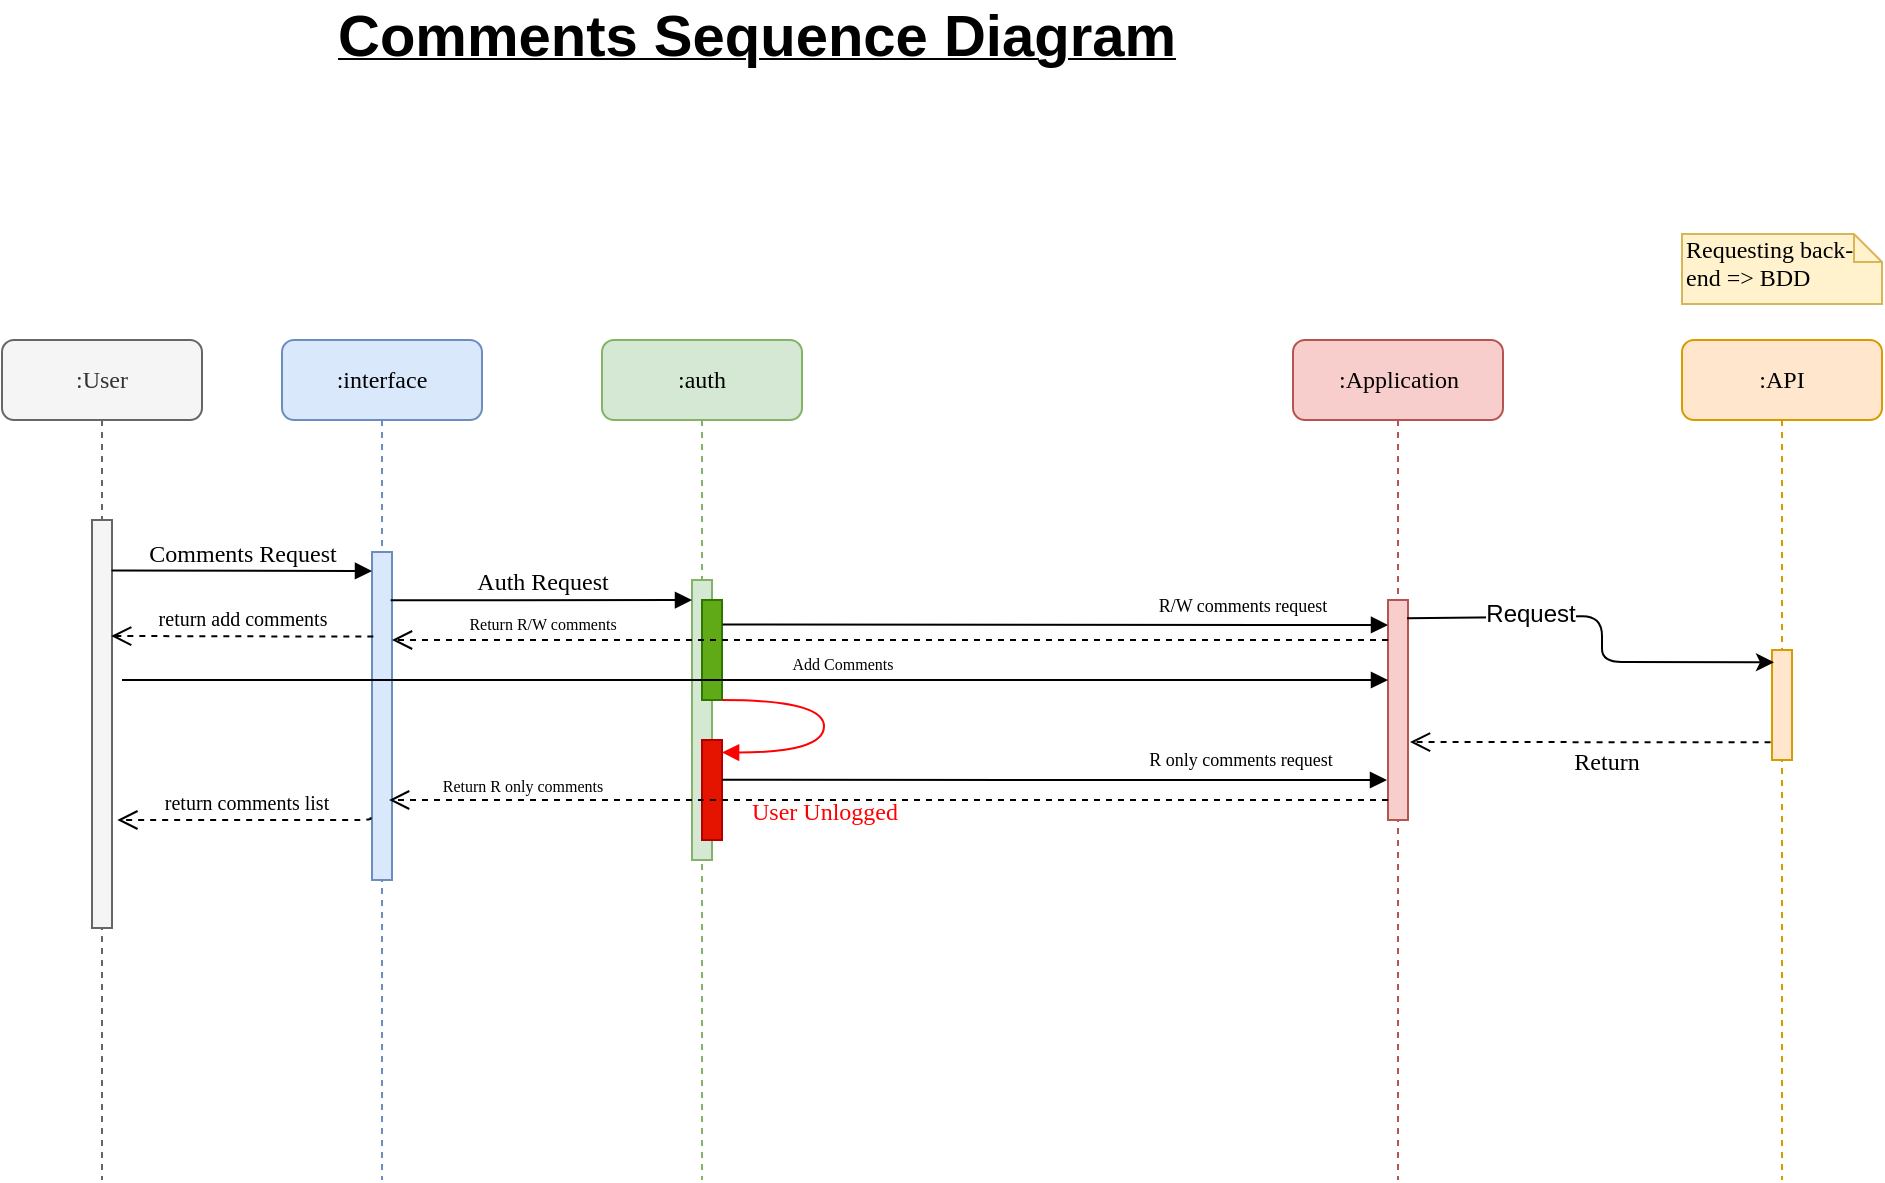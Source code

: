 <mxfile version="12.3.2" type="device" pages="1"><diagram id="BsRwDNowBADBmpv4W14a" name="Page-1"><mxGraphModel dx="1102" dy="-275" grid="1" gridSize="10" guides="1" tooltips="1" connect="1" arrows="1" fold="1" page="1" pageScale="1" pageWidth="1169" pageHeight="827" math="0" shadow="0"><root><mxCell id="0"/><mxCell id="1" parent="0"/><mxCell id="ysN-hYu02CmhTaFhJdCh-33" value=":User" style="shape=umlLifeline;perimeter=lifelinePerimeter;whiteSpace=wrap;html=1;container=1;collapsible=0;recursiveResize=0;outlineConnect=0;rounded=1;shadow=0;comic=0;labelBackgroundColor=none;strokeWidth=1;fontFamily=Verdana;fontSize=12;align=center;fillColor=#f5f5f5;strokeColor=#666666;fontColor=#333333;" parent="1" vertex="1"><mxGeometry x="120" y="1083" width="100" height="420" as="geometry"/></mxCell><mxCell id="ysN-hYu02CmhTaFhJdCh-31" value=":API" style="shape=umlLifeline;perimeter=lifelinePerimeter;whiteSpace=wrap;html=1;container=1;collapsible=0;recursiveResize=0;outlineConnect=0;rounded=1;shadow=0;comic=0;labelBackgroundColor=none;strokeWidth=1;fontFamily=Verdana;fontSize=12;align=center;fillColor=#ffe6cc;strokeColor=#d79b00;" parent="1" vertex="1"><mxGeometry x="960" y="1083" width="100" height="420" as="geometry"/></mxCell><mxCell id="ysN-hYu02CmhTaFhJdCh-29" value=":Application" style="shape=umlLifeline;perimeter=lifelinePerimeter;whiteSpace=wrap;html=1;container=1;collapsible=0;recursiveResize=0;outlineConnect=0;rounded=1;shadow=0;comic=0;labelBackgroundColor=none;strokeWidth=1;fontFamily=Verdana;fontSize=12;align=center;fillColor=#f8cecc;strokeColor=#b85450;" parent="1" vertex="1"><mxGeometry x="765.5" y="1083" width="105" height="420" as="geometry"/></mxCell><mxCell id="ysN-hYu02CmhTaFhJdCh-24" value=":auth" style="shape=umlLifeline;perimeter=lifelinePerimeter;whiteSpace=wrap;html=1;container=1;collapsible=0;recursiveResize=0;outlineConnect=0;rounded=1;shadow=0;comic=0;labelBackgroundColor=none;strokeWidth=1;fontFamily=Verdana;fontSize=12;align=center;fillColor=#d5e8d4;strokeColor=#82b366;" parent="1" vertex="1"><mxGeometry x="420" y="1083" width="100" height="420" as="geometry"/></mxCell><mxCell id="ysN-hYu02CmhTaFhJdCh-22" value=":interface" style="shape=umlLifeline;perimeter=lifelinePerimeter;whiteSpace=wrap;html=1;container=1;collapsible=0;recursiveResize=0;outlineConnect=0;rounded=1;shadow=0;comic=0;labelBackgroundColor=none;strokeWidth=1;fontFamily=Verdana;fontSize=12;align=center;fillColor=#dae8fc;strokeColor=#6c8ebf;" parent="1" vertex="1"><mxGeometry x="260" y="1083" width="100" height="420" as="geometry"/></mxCell><mxCell id="ysN-hYu02CmhTaFhJdCh-2" value="" style="html=1;points=[];perimeter=orthogonalPerimeter;rounded=0;shadow=0;comic=0;labelBackgroundColor=none;strokeWidth=1;fontFamily=Verdana;fontSize=12;align=center;fillColor=#f5f5f5;strokeColor=#666666;fontColor=#333333;" parent="1" vertex="1"><mxGeometry x="165" y="1173" width="10" height="204" as="geometry"/></mxCell><mxCell id="ysN-hYu02CmhTaFhJdCh-3" value="" style="html=1;points=[];perimeter=orthogonalPerimeter;rounded=0;shadow=0;comic=0;labelBackgroundColor=none;strokeWidth=1;fontFamily=Verdana;fontSize=12;align=center;fillColor=#dae8fc;strokeColor=#6c8ebf;" parent="1" vertex="1"><mxGeometry x="305" y="1189" width="10" height="164" as="geometry"/></mxCell><mxCell id="ysN-hYu02CmhTaFhJdCh-4" value="" style="html=1;points=[];perimeter=orthogonalPerimeter;rounded=0;shadow=0;comic=0;labelBackgroundColor=none;strokeWidth=1;fontFamily=Verdana;fontSize=12;align=center;fillColor=#d5e8d4;strokeColor=#82b366;" parent="1" vertex="1"><mxGeometry x="465" y="1203" width="10" height="140" as="geometry"/></mxCell><mxCell id="ysN-hYu02CmhTaFhJdCh-5" value="" style="html=1;points=[];perimeter=orthogonalPerimeter;fillColor=#60a917;strokeColor=#2D7600;fontColor=#ffffff;" parent="1" vertex="1"><mxGeometry x="470" y="1213" width="10" height="50" as="geometry"/></mxCell><mxCell id="ysN-hYu02CmhTaFhJdCh-6" value="" style="html=1;points=[];perimeter=orthogonalPerimeter;fillColor=#e51400;strokeColor=#B20000;fontColor=#ffffff;" parent="1" vertex="1"><mxGeometry x="470" y="1283" width="10" height="50" as="geometry"/></mxCell><mxCell id="ysN-hYu02CmhTaFhJdCh-7" value="&lt;font color=&quot;#ff0000&quot;&gt;User Unlogged&lt;/font&gt;" style="html=1;verticalAlign=bottom;endArrow=block;labelBackgroundColor=none;fontFamily=Verdana;fontSize=12;elbow=vertical;edgeStyle=orthogonalEdgeStyle;curved=1;entryX=1.005;entryY=0.125;entryPerimeter=0;entryDx=0;entryDy=0;fillColor=#e51400;strokeColor=#FF0000;" parent="1" source="ysN-hYu02CmhTaFhJdCh-5" target="ysN-hYu02CmhTaFhJdCh-6" edge="1"><mxGeometry x="0.203" y="-39" relative="1" as="geometry"><mxPoint x="90.471" y="352.176" as="sourcePoint"/><mxPoint x="95.176" y="401.588" as="targetPoint"/><Array as="points"><mxPoint x="531" y="1263"/><mxPoint x="531" y="1289"/></Array><mxPoint x="39" y="39" as="offset"/></mxGeometry></mxCell><mxCell id="ysN-hYu02CmhTaFhJdCh-8" value="" style="html=1;points=[];perimeter=orthogonalPerimeter;rounded=0;shadow=0;comic=0;labelBackgroundColor=none;strokeWidth=1;fontFamily=Verdana;fontSize=12;align=center;fillColor=#f8cecc;strokeColor=#b85450;" parent="1" vertex="1"><mxGeometry x="813" y="1213" width="10" height="110" as="geometry"/></mxCell><mxCell id="ysN-hYu02CmhTaFhJdCh-9" value="" style="html=1;points=[];perimeter=orthogonalPerimeter;rounded=0;shadow=0;comic=0;labelBackgroundColor=none;strokeWidth=1;fontFamily=Verdana;fontSize=12;align=center;fillColor=#ffe6cc;strokeColor=#d79b00;" parent="1" vertex="1"><mxGeometry x="1005" y="1238" width="10" height="55" as="geometry"/></mxCell><mxCell id="ysN-hYu02CmhTaFhJdCh-10" value="Comments Request" style="html=1;verticalAlign=bottom;endArrow=block;labelBackgroundColor=none;fontFamily=Verdana;fontSize=12;edgeStyle=elbowEdgeStyle;elbow=vertical;exitX=0.981;exitY=0.124;exitDx=0;exitDy=0;exitPerimeter=0;" parent="1" source="ysN-hYu02CmhTaFhJdCh-2" target="ysN-hYu02CmhTaFhJdCh-3" edge="1"><mxGeometry relative="1" as="geometry"><mxPoint x="180" y="1163.588" as="sourcePoint"/><mxPoint x="290" y="1200" as="targetPoint"/></mxGeometry></mxCell><mxCell id="ysN-hYu02CmhTaFhJdCh-11" value="&lt;font style=&quot;font-size: 10px&quot;&gt;return comments list&lt;/font&gt;" style="html=1;verticalAlign=bottom;endArrow=open;dashed=1;endSize=8;labelBackgroundColor=none;fontFamily=Verdana;fontSize=12;edgeStyle=elbowEdgeStyle;elbow=vertical;exitX=-0.067;exitY=0.809;exitDx=0;exitDy=0;exitPerimeter=0;entryX=1.267;entryY=0.736;entryDx=0;entryDy=0;entryPerimeter=0;" parent="1" source="ysN-hYu02CmhTaFhJdCh-3" target="ysN-hYu02CmhTaFhJdCh-2" edge="1"><mxGeometry relative="1" as="geometry"><mxPoint x="190" y="1322" as="targetPoint"/><Array as="points"><mxPoint x="250" y="1323"/><mxPoint x="240.5" y="1233.5"/><mxPoint x="426.5" y="1247.5"/><mxPoint x="456.5" y="1177.5"/><mxPoint x="446.5" y="1193.5"/></Array><mxPoint x="304.382" y="1232.912" as="sourcePoint"/></mxGeometry></mxCell><mxCell id="ysN-hYu02CmhTaFhJdCh-12" value="Auth Request" style="html=1;verticalAlign=bottom;endArrow=block;labelBackgroundColor=none;fontFamily=Verdana;fontSize=12;edgeStyle=elbowEdgeStyle;elbow=vertical;exitX=0.933;exitY=0.147;exitDx=0;exitDy=0;exitPerimeter=0;" parent="1" source="ysN-hYu02CmhTaFhJdCh-3" target="ysN-hYu02CmhTaFhJdCh-4" edge="1"><mxGeometry relative="1" as="geometry"><mxPoint x="319.81" y="1212.786" as="sourcePoint"/><mxPoint x="430" y="1214" as="targetPoint"/><Array as="points"><mxPoint x="320" y="1213"/></Array></mxGeometry></mxCell><mxCell id="ysN-hYu02CmhTaFhJdCh-13" value="&lt;font style=&quot;font-size: 9px&quot;&gt;R/W comments request&lt;/font&gt;" style="html=1;verticalAlign=bottom;endArrow=block;labelBackgroundColor=none;fontFamily=Verdana;fontSize=12;edgeStyle=elbowEdgeStyle;elbow=vertical;exitX=1.029;exitY=0.246;exitDx=0;exitDy=0;exitPerimeter=0;" parent="1" source="ysN-hYu02CmhTaFhJdCh-5" target="ysN-hYu02CmhTaFhJdCh-8" edge="1"><mxGeometry x="0.561" y="2" relative="1" as="geometry"><mxPoint x="525" y="1233" as="sourcePoint"/><mxPoint x="750" y="1224" as="targetPoint"/><Array as="points"/><mxPoint as="offset"/></mxGeometry></mxCell><mxCell id="ysN-hYu02CmhTaFhJdCh-14" value="&lt;font style=&quot;font-size: 8px&quot;&gt;Return R/W comments&lt;/font&gt;" style="html=1;verticalAlign=bottom;endArrow=open;dashed=1;endSize=8;labelBackgroundColor=none;fontFamily=Verdana;fontSize=12;edgeStyle=elbowEdgeStyle;elbow=vertical;" parent="1" source="ysN-hYu02CmhTaFhJdCh-8" target="ysN-hYu02CmhTaFhJdCh-3" edge="1"><mxGeometry x="0.9" y="-50" relative="1" as="geometry"><mxPoint x="679.929" y="1234" as="targetPoint"/><Array as="points"><mxPoint x="460" y="1233"/><mxPoint x="340" y="1243"/><mxPoint x="750" y="1234"/><mxPoint x="959" y="1088.5"/><mxPoint x="949" y="1104.5"/></Array><mxPoint x="806.786" y="1232.857" as="sourcePoint"/><mxPoint x="50" y="50" as="offset"/></mxGeometry></mxCell><mxCell id="ysN-hYu02CmhTaFhJdCh-15" value="" style="endArrow=classic;html=1;exitX=0.957;exitY=0.083;exitDx=0;exitDy=0;exitPerimeter=0;entryX=0.1;entryY=0.112;entryDx=0;entryDy=0;entryPerimeter=0;" parent="1" source="ysN-hYu02CmhTaFhJdCh-8" target="ysN-hYu02CmhTaFhJdCh-9" edge="1"><mxGeometry width="50" height="50" relative="1" as="geometry"><mxPoint x="910" y="1253" as="sourcePoint"/><mxPoint x="960" y="1203" as="targetPoint"/><Array as="points"><mxPoint x="920" y="1221"/><mxPoint x="920" y="1244"/></Array></mxGeometry></mxCell><mxCell id="ysN-hYu02CmhTaFhJdCh-16" value="Request" style="text;html=1;align=center;verticalAlign=middle;resizable=0;points=[];;labelBackgroundColor=#ffffff;" parent="ysN-hYu02CmhTaFhJdCh-15" vertex="1" connectable="0"><mxGeometry x="-0.402" y="2" relative="1" as="geometry"><mxPoint as="offset"/></mxGeometry></mxCell><mxCell id="ysN-hYu02CmhTaFhJdCh-17" value="Return" style="html=1;verticalAlign=bottom;endArrow=open;dashed=1;endSize=8;labelBackgroundColor=none;fontFamily=Verdana;fontSize=12;edgeStyle=elbowEdgeStyle;elbow=vertical;exitX=-0.071;exitY=0.839;exitDx=0;exitDy=0;exitPerimeter=0;" parent="1" source="ysN-hYu02CmhTaFhJdCh-9" edge="1"><mxGeometry x="-0.088" y="19" relative="1" as="geometry"><mxPoint x="824" y="1284" as="targetPoint"/><Array as="points"><mxPoint x="960" y="1284"/><mxPoint x="930" y="1284"/><mxPoint x="1203.5" y="1187.5"/><mxPoint x="1193.5" y="1203.5"/></Array><mxPoint x="1054.5" y="1332.857" as="sourcePoint"/><mxPoint as="offset"/></mxGeometry></mxCell><mxCell id="ysN-hYu02CmhTaFhJdCh-18" value="&lt;font style=&quot;font-size: 10px&quot;&gt;return add comments&lt;/font&gt;" style="html=1;verticalAlign=bottom;endArrow=open;dashed=1;endSize=8;labelBackgroundColor=none;fontFamily=Verdana;fontSize=12;edgeStyle=elbowEdgeStyle;elbow=vertical;entryX=0.957;entryY=0.284;entryDx=0;entryDy=0;entryPerimeter=0;exitX=0.067;exitY=0.258;exitDx=0;exitDy=0;exitPerimeter=0;" parent="1" source="ysN-hYu02CmhTaFhJdCh-3" target="ysN-hYu02CmhTaFhJdCh-2" edge="1"><mxGeometry relative="1" as="geometry"><mxPoint x="190" y="1232" as="targetPoint"/><Array as="points"><mxPoint x="240" y="1231"/><mxPoint x="459" y="1118.5"/><mxPoint x="449" y="1134.5"/></Array><mxPoint x="290" y="1231" as="sourcePoint"/></mxGeometry></mxCell><mxCell id="ysN-hYu02CmhTaFhJdCh-19" value="&lt;font style=&quot;font-size: 8px&quot;&gt;Add Comments&lt;/font&gt;" style="html=1;verticalAlign=bottom;endArrow=block;labelBackgroundColor=none;fontFamily=Verdana;fontSize=12;edgeStyle=elbowEdgeStyle;elbow=vertical;exitX=1.5;exitY=0.392;exitDx=0;exitDy=0;exitPerimeter=0;" parent="1" source="ysN-hYu02CmhTaFhJdCh-2" target="ysN-hYu02CmhTaFhJdCh-8" edge="1"><mxGeometry x="0.137" relative="1" as="geometry"><mxPoint x="189.833" y="1253" as="sourcePoint"/><mxPoint x="813" y="1257" as="targetPoint"/><Array as="points"><mxPoint x="195.5" y="1253"/></Array><mxPoint as="offset"/></mxGeometry></mxCell><mxCell id="ysN-hYu02CmhTaFhJdCh-20" value="&lt;font style=&quot;font-size: 9px&quot;&gt;R only comments request&lt;/font&gt;" style="html=1;verticalAlign=bottom;endArrow=block;labelBackgroundColor=none;fontFamily=Verdana;fontSize=12;edgeStyle=elbowEdgeStyle;elbow=vertical;exitX=1.029;exitY=0.246;exitDx=0;exitDy=0;exitPerimeter=0;" parent="1" edge="1"><mxGeometry x="0.561" y="2" relative="1" as="geometry"><mxPoint x="480.024" y="1302.929" as="sourcePoint"/><mxPoint x="812.5" y="1302.929" as="targetPoint"/><Array as="points"/><mxPoint as="offset"/></mxGeometry></mxCell><mxCell id="ysN-hYu02CmhTaFhJdCh-21" value="&lt;font style=&quot;font-size: 8px&quot;&gt;Return R only comments&lt;/font&gt;" style="html=1;verticalAlign=bottom;endArrow=open;dashed=1;endSize=8;labelBackgroundColor=none;fontFamily=Verdana;fontSize=12;edgeStyle=elbowEdgeStyle;elbow=vertical;entryX=1.5;entryY=0.277;entryDx=0;entryDy=0;entryPerimeter=0;" parent="1" source="ysN-hYu02CmhTaFhJdCh-8" edge="1"><mxGeometry x="1" y="66" relative="1" as="geometry"><mxPoint x="313.548" y="1313.476" as="targetPoint"/><Array as="points"><mxPoint x="743.5" y="1313"/><mxPoint x="952.5" y="1167.5"/><mxPoint x="942.5" y="1183.5"/></Array><mxPoint x="806.5" y="1313" as="sourcePoint"/><mxPoint as="offset"/></mxGeometry></mxCell><mxCell id="ysN-hYu02CmhTaFhJdCh-34" value="&lt;b&gt;&lt;u&gt;&lt;font style=&quot;font-size: 29px&quot;&gt;Comments Sequence Diagram&lt;/font&gt;&lt;/u&gt;&lt;/b&gt;" style="text;html=1;align=center;verticalAlign=middle;resizable=0;points=[];;autosize=1;" parent="1" vertex="1"><mxGeometry x="282" y="916" width="430" height="30" as="geometry"/></mxCell><mxCell id="ZABtmTHs1Qafej0myjl5-1" value="Requesting back-end =&amp;gt; BDD" style="shape=note;whiteSpace=wrap;html=1;size=14;verticalAlign=top;align=left;spacingTop=-6;rounded=0;shadow=0;comic=0;labelBackgroundColor=none;strokeWidth=1;fontFamily=Verdana;fontSize=12;fillColor=#fff2cc;strokeColor=#d6b656;" vertex="1" parent="1"><mxGeometry x="960" y="1030" width="100" height="35" as="geometry"/></mxCell></root></mxGraphModel></diagram></mxfile>
